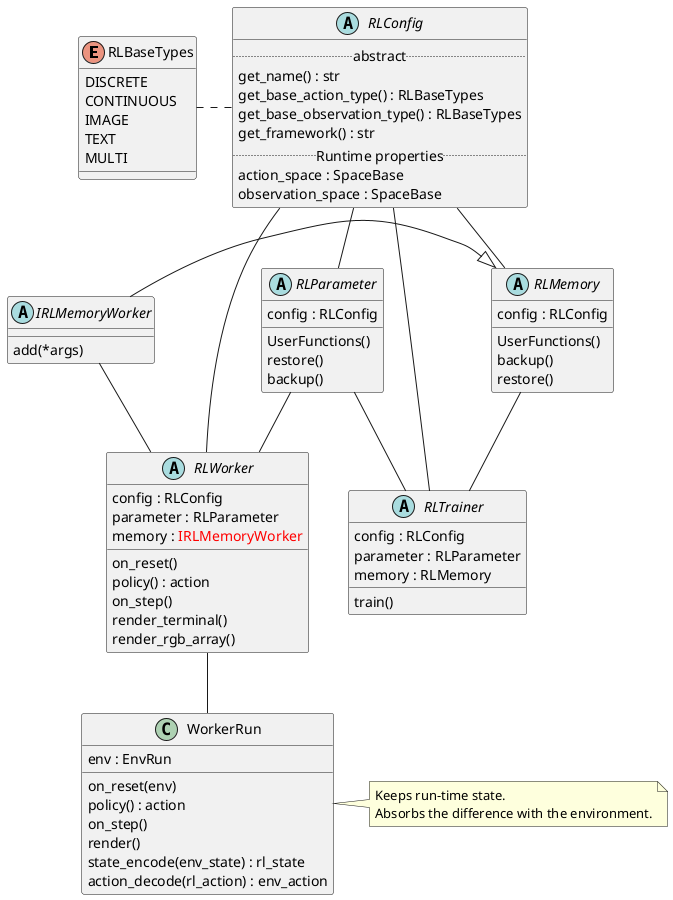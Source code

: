 @startuml class_rl

enum RLBaseTypes {
    DISCRETE
    CONTINUOUS
    IMAGE
    TEXT
    MULTI
}


abstract RLConfig {
    .. abstract ..
    get_name() : str
    get_base_action_type() : RLBaseTypes
    get_base_observation_type() : RLBaseTypes
    get_framework() : str
    .. Runtime properties ..
    action_space : SpaceBase
    observation_space : SpaceBase
}


abstract IRLMemoryWorker {
    add(*args)
}
abstract RLMemory {
    config : RLConfig
    UserFunctions()
    backup()
    restore()
}
IRLMemoryWorker -|> RLMemory


abstract RLParameter {
    config : RLConfig
    UserFunctions()
    restore()
    backup()
}


abstract RLTrainer {
    config : RLConfig
    parameter : RLParameter
    memory : RLMemory
    train()
}


abstract RLWorker {
    config : RLConfig
    parameter : RLParameter
    memory : <color red>IRLMemoryWorker</color>
    on_reset()
    policy() : action
    on_step()
    render_terminal()
    render_rgb_array()
}
RLWorker -- WorkerRun


class WorkerRun {
    env : EnvRun
    on_reset(env)
    policy() : action
    on_step()
    render()
    state_encode(env_state) : rl_state
    action_decode(rl_action) : env_action
}
note "Keeps run-time state.\nAbsorbs the difference with the environment." as WorkerRunMemo
WorkerRun . WorkerRunMemo

RLBaseTypes . RLConfig

RLConfig --- RLWorker
RLConfig --- RLTrainer
RLConfig -- RLParameter
RLConfig -- RLMemory

RLParameter -- RLWorker
RLParameter -- RLTrainer
IRLMemoryWorker -- RLWorker
RLMemory -- RLTrainer

@enduml